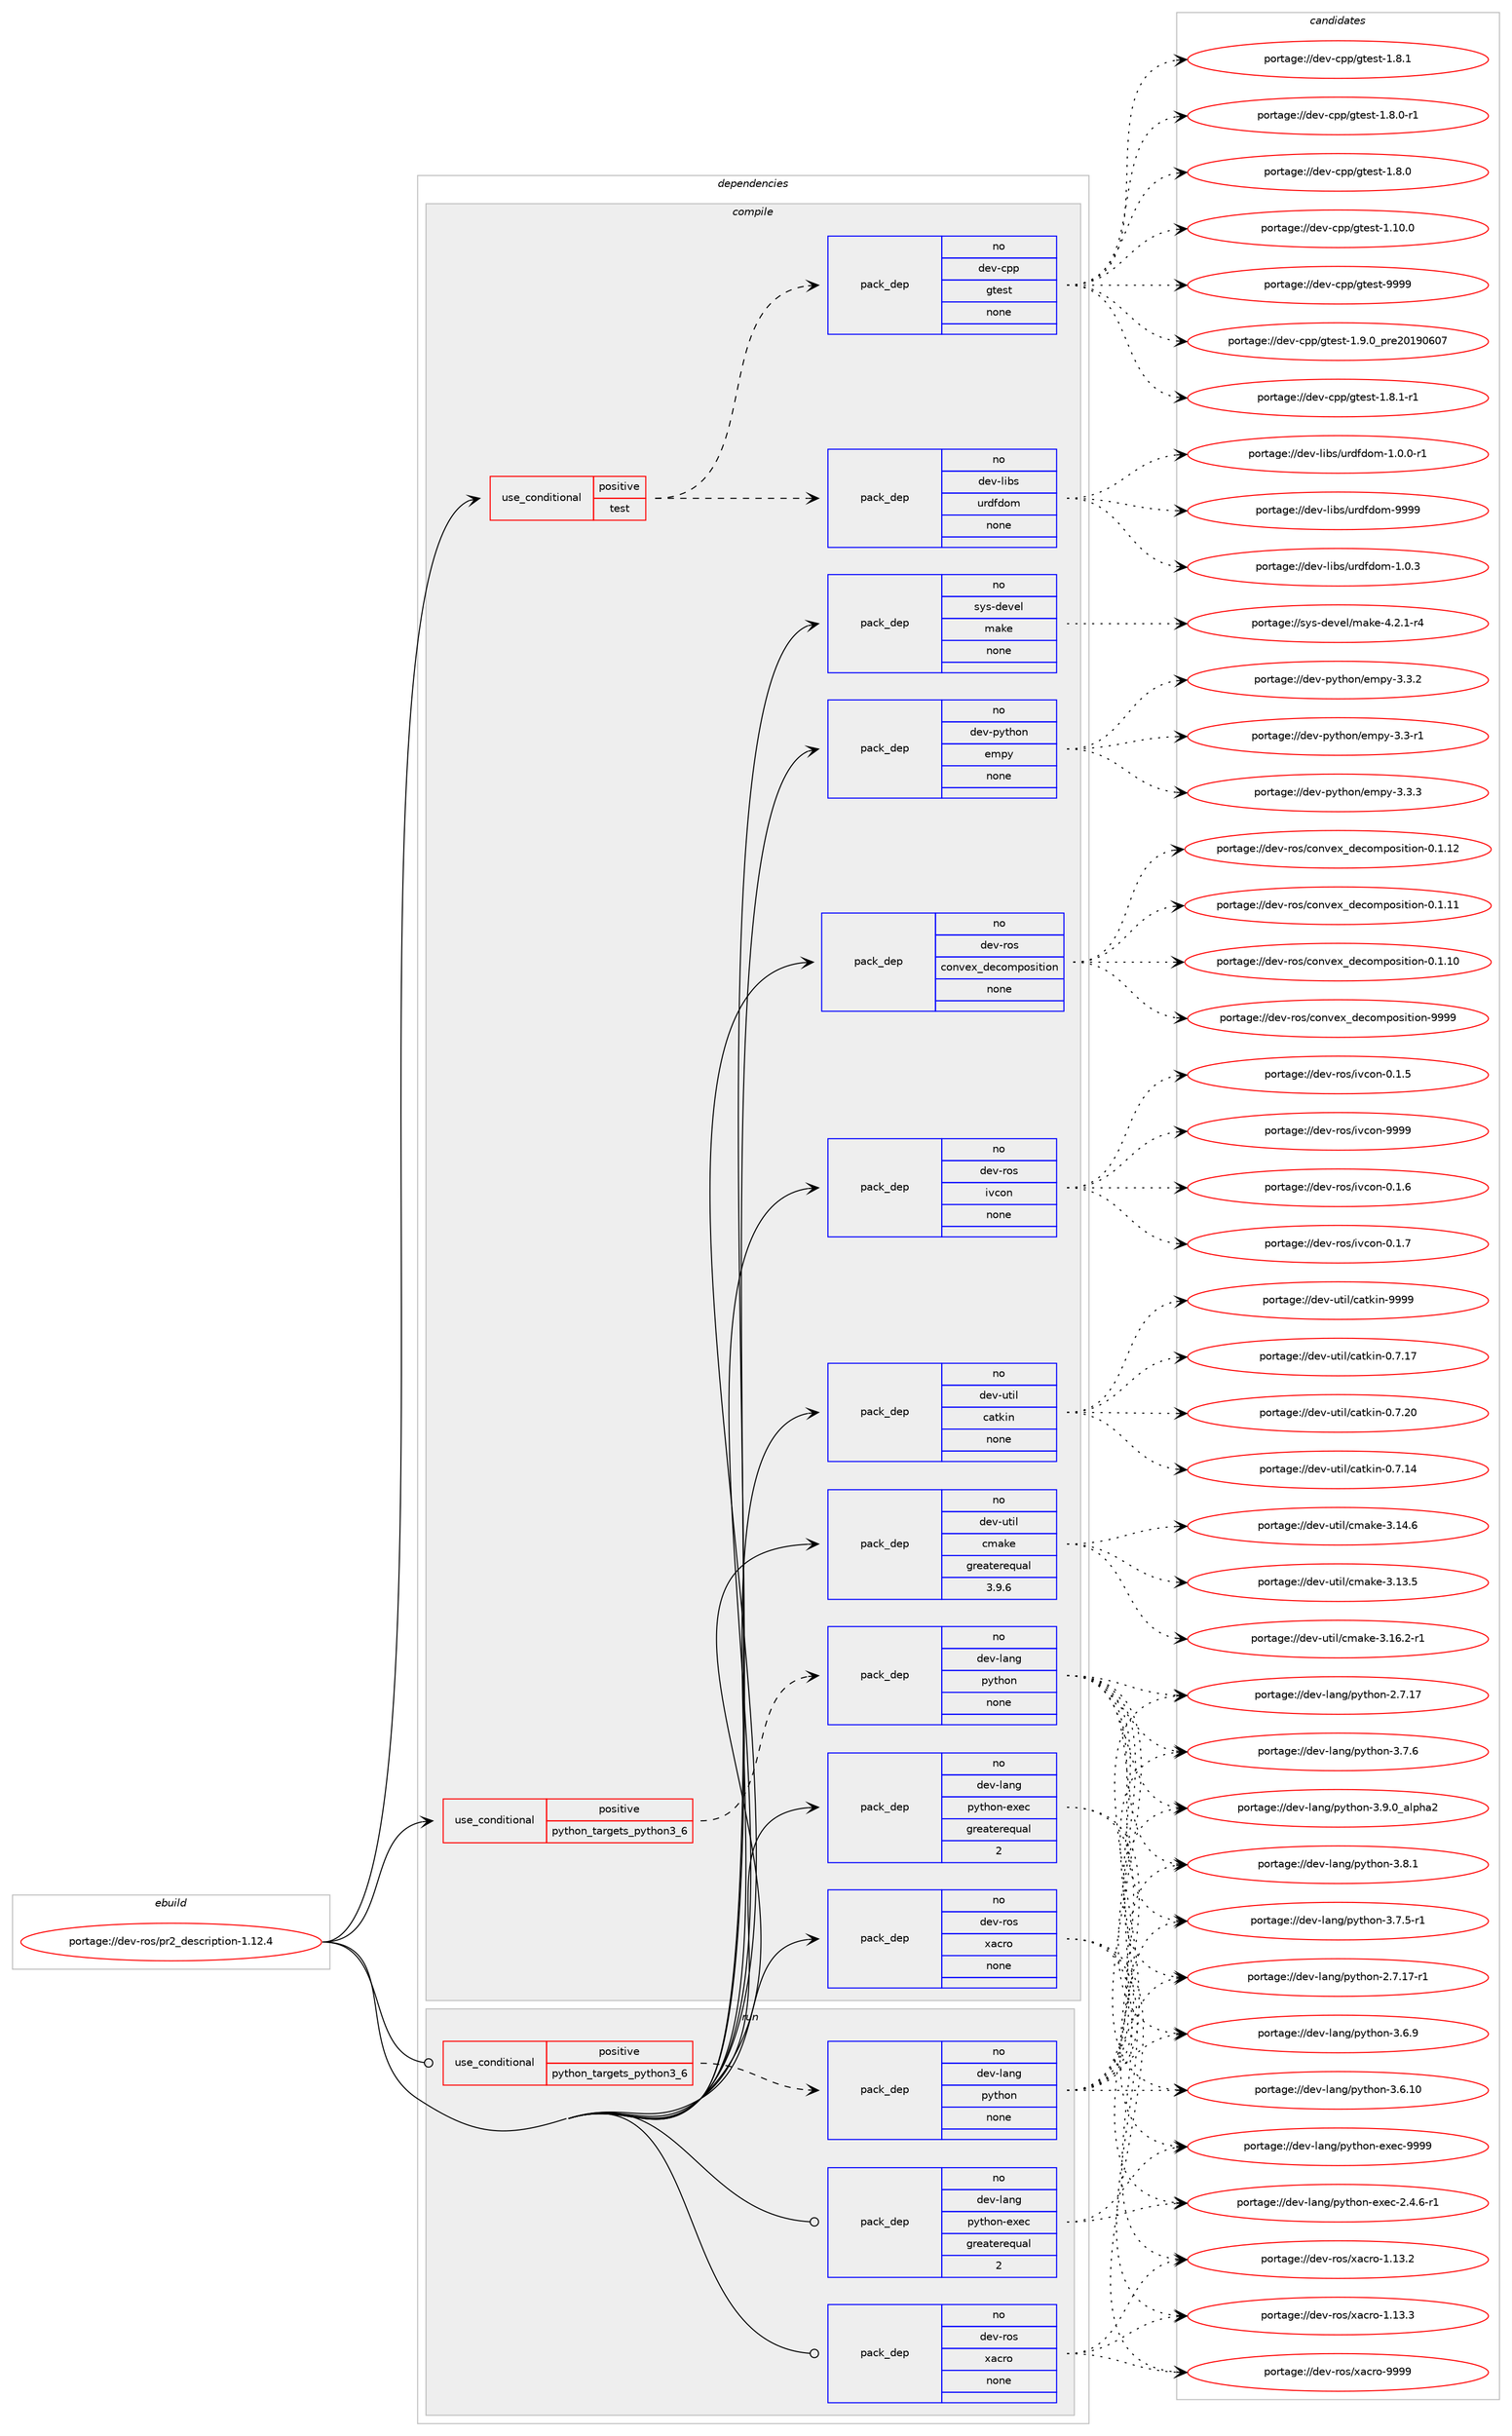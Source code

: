 digraph prolog {

# *************
# Graph options
# *************

newrank=true;
concentrate=true;
compound=true;
graph [rankdir=LR,fontname=Helvetica,fontsize=10,ranksep=1.5];#, ranksep=2.5, nodesep=0.2];
edge  [arrowhead=vee];
node  [fontname=Helvetica,fontsize=10];

# **********
# The ebuild
# **********

subgraph cluster_leftcol {
color=gray;
label=<<i>ebuild</i>>;
id [label="portage://dev-ros/pr2_description-1.12.4", color=red, width=4, href="../dev-ros/pr2_description-1.12.4.svg"];
}

# ****************
# The dependencies
# ****************

subgraph cluster_midcol {
color=gray;
label=<<i>dependencies</i>>;
subgraph cluster_compile {
fillcolor="#eeeeee";
style=filled;
label=<<i>compile</i>>;
subgraph cond98972 {
dependency393332 [label=<<TABLE BORDER="0" CELLBORDER="1" CELLSPACING="0" CELLPADDING="4"><TR><TD ROWSPAN="3" CELLPADDING="10">use_conditional</TD></TR><TR><TD>positive</TD></TR><TR><TD>python_targets_python3_6</TD></TR></TABLE>>, shape=none, color=red];
subgraph pack289507 {
dependency393333 [label=<<TABLE BORDER="0" CELLBORDER="1" CELLSPACING="0" CELLPADDING="4" WIDTH="220"><TR><TD ROWSPAN="6" CELLPADDING="30">pack_dep</TD></TR><TR><TD WIDTH="110">no</TD></TR><TR><TD>dev-lang</TD></TR><TR><TD>python</TD></TR><TR><TD>none</TD></TR><TR><TD></TD></TR></TABLE>>, shape=none, color=blue];
}
dependency393332:e -> dependency393333:w [weight=20,style="dashed",arrowhead="vee"];
}
id:e -> dependency393332:w [weight=20,style="solid",arrowhead="vee"];
subgraph cond98973 {
dependency393334 [label=<<TABLE BORDER="0" CELLBORDER="1" CELLSPACING="0" CELLPADDING="4"><TR><TD ROWSPAN="3" CELLPADDING="10">use_conditional</TD></TR><TR><TD>positive</TD></TR><TR><TD>test</TD></TR></TABLE>>, shape=none, color=red];
subgraph pack289508 {
dependency393335 [label=<<TABLE BORDER="0" CELLBORDER="1" CELLSPACING="0" CELLPADDING="4" WIDTH="220"><TR><TD ROWSPAN="6" CELLPADDING="30">pack_dep</TD></TR><TR><TD WIDTH="110">no</TD></TR><TR><TD>dev-libs</TD></TR><TR><TD>urdfdom</TD></TR><TR><TD>none</TD></TR><TR><TD></TD></TR></TABLE>>, shape=none, color=blue];
}
dependency393334:e -> dependency393335:w [weight=20,style="dashed",arrowhead="vee"];
subgraph pack289509 {
dependency393336 [label=<<TABLE BORDER="0" CELLBORDER="1" CELLSPACING="0" CELLPADDING="4" WIDTH="220"><TR><TD ROWSPAN="6" CELLPADDING="30">pack_dep</TD></TR><TR><TD WIDTH="110">no</TD></TR><TR><TD>dev-cpp</TD></TR><TR><TD>gtest</TD></TR><TR><TD>none</TD></TR><TR><TD></TD></TR></TABLE>>, shape=none, color=blue];
}
dependency393334:e -> dependency393336:w [weight=20,style="dashed",arrowhead="vee"];
}
id:e -> dependency393334:w [weight=20,style="solid",arrowhead="vee"];
subgraph pack289510 {
dependency393337 [label=<<TABLE BORDER="0" CELLBORDER="1" CELLSPACING="0" CELLPADDING="4" WIDTH="220"><TR><TD ROWSPAN="6" CELLPADDING="30">pack_dep</TD></TR><TR><TD WIDTH="110">no</TD></TR><TR><TD>dev-lang</TD></TR><TR><TD>python-exec</TD></TR><TR><TD>greaterequal</TD></TR><TR><TD>2</TD></TR></TABLE>>, shape=none, color=blue];
}
id:e -> dependency393337:w [weight=20,style="solid",arrowhead="vee"];
subgraph pack289511 {
dependency393338 [label=<<TABLE BORDER="0" CELLBORDER="1" CELLSPACING="0" CELLPADDING="4" WIDTH="220"><TR><TD ROWSPAN="6" CELLPADDING="30">pack_dep</TD></TR><TR><TD WIDTH="110">no</TD></TR><TR><TD>dev-python</TD></TR><TR><TD>empy</TD></TR><TR><TD>none</TD></TR><TR><TD></TD></TR></TABLE>>, shape=none, color=blue];
}
id:e -> dependency393338:w [weight=20,style="solid",arrowhead="vee"];
subgraph pack289512 {
dependency393339 [label=<<TABLE BORDER="0" CELLBORDER="1" CELLSPACING="0" CELLPADDING="4" WIDTH="220"><TR><TD ROWSPAN="6" CELLPADDING="30">pack_dep</TD></TR><TR><TD WIDTH="110">no</TD></TR><TR><TD>dev-ros</TD></TR><TR><TD>convex_decomposition</TD></TR><TR><TD>none</TD></TR><TR><TD></TD></TR></TABLE>>, shape=none, color=blue];
}
id:e -> dependency393339:w [weight=20,style="solid",arrowhead="vee"];
subgraph pack289513 {
dependency393340 [label=<<TABLE BORDER="0" CELLBORDER="1" CELLSPACING="0" CELLPADDING="4" WIDTH="220"><TR><TD ROWSPAN="6" CELLPADDING="30">pack_dep</TD></TR><TR><TD WIDTH="110">no</TD></TR><TR><TD>dev-ros</TD></TR><TR><TD>ivcon</TD></TR><TR><TD>none</TD></TR><TR><TD></TD></TR></TABLE>>, shape=none, color=blue];
}
id:e -> dependency393340:w [weight=20,style="solid",arrowhead="vee"];
subgraph pack289514 {
dependency393341 [label=<<TABLE BORDER="0" CELLBORDER="1" CELLSPACING="0" CELLPADDING="4" WIDTH="220"><TR><TD ROWSPAN="6" CELLPADDING="30">pack_dep</TD></TR><TR><TD WIDTH="110">no</TD></TR><TR><TD>dev-ros</TD></TR><TR><TD>xacro</TD></TR><TR><TD>none</TD></TR><TR><TD></TD></TR></TABLE>>, shape=none, color=blue];
}
id:e -> dependency393341:w [weight=20,style="solid",arrowhead="vee"];
subgraph pack289515 {
dependency393342 [label=<<TABLE BORDER="0" CELLBORDER="1" CELLSPACING="0" CELLPADDING="4" WIDTH="220"><TR><TD ROWSPAN="6" CELLPADDING="30">pack_dep</TD></TR><TR><TD WIDTH="110">no</TD></TR><TR><TD>dev-util</TD></TR><TR><TD>catkin</TD></TR><TR><TD>none</TD></TR><TR><TD></TD></TR></TABLE>>, shape=none, color=blue];
}
id:e -> dependency393342:w [weight=20,style="solid",arrowhead="vee"];
subgraph pack289516 {
dependency393343 [label=<<TABLE BORDER="0" CELLBORDER="1" CELLSPACING="0" CELLPADDING="4" WIDTH="220"><TR><TD ROWSPAN="6" CELLPADDING="30">pack_dep</TD></TR><TR><TD WIDTH="110">no</TD></TR><TR><TD>dev-util</TD></TR><TR><TD>cmake</TD></TR><TR><TD>greaterequal</TD></TR><TR><TD>3.9.6</TD></TR></TABLE>>, shape=none, color=blue];
}
id:e -> dependency393343:w [weight=20,style="solid",arrowhead="vee"];
subgraph pack289517 {
dependency393344 [label=<<TABLE BORDER="0" CELLBORDER="1" CELLSPACING="0" CELLPADDING="4" WIDTH="220"><TR><TD ROWSPAN="6" CELLPADDING="30">pack_dep</TD></TR><TR><TD WIDTH="110">no</TD></TR><TR><TD>sys-devel</TD></TR><TR><TD>make</TD></TR><TR><TD>none</TD></TR><TR><TD></TD></TR></TABLE>>, shape=none, color=blue];
}
id:e -> dependency393344:w [weight=20,style="solid",arrowhead="vee"];
}
subgraph cluster_compileandrun {
fillcolor="#eeeeee";
style=filled;
label=<<i>compile and run</i>>;
}
subgraph cluster_run {
fillcolor="#eeeeee";
style=filled;
label=<<i>run</i>>;
subgraph cond98974 {
dependency393345 [label=<<TABLE BORDER="0" CELLBORDER="1" CELLSPACING="0" CELLPADDING="4"><TR><TD ROWSPAN="3" CELLPADDING="10">use_conditional</TD></TR><TR><TD>positive</TD></TR><TR><TD>python_targets_python3_6</TD></TR></TABLE>>, shape=none, color=red];
subgraph pack289518 {
dependency393346 [label=<<TABLE BORDER="0" CELLBORDER="1" CELLSPACING="0" CELLPADDING="4" WIDTH="220"><TR><TD ROWSPAN="6" CELLPADDING="30">pack_dep</TD></TR><TR><TD WIDTH="110">no</TD></TR><TR><TD>dev-lang</TD></TR><TR><TD>python</TD></TR><TR><TD>none</TD></TR><TR><TD></TD></TR></TABLE>>, shape=none, color=blue];
}
dependency393345:e -> dependency393346:w [weight=20,style="dashed",arrowhead="vee"];
}
id:e -> dependency393345:w [weight=20,style="solid",arrowhead="odot"];
subgraph pack289519 {
dependency393347 [label=<<TABLE BORDER="0" CELLBORDER="1" CELLSPACING="0" CELLPADDING="4" WIDTH="220"><TR><TD ROWSPAN="6" CELLPADDING="30">pack_dep</TD></TR><TR><TD WIDTH="110">no</TD></TR><TR><TD>dev-lang</TD></TR><TR><TD>python-exec</TD></TR><TR><TD>greaterequal</TD></TR><TR><TD>2</TD></TR></TABLE>>, shape=none, color=blue];
}
id:e -> dependency393347:w [weight=20,style="solid",arrowhead="odot"];
subgraph pack289520 {
dependency393348 [label=<<TABLE BORDER="0" CELLBORDER="1" CELLSPACING="0" CELLPADDING="4" WIDTH="220"><TR><TD ROWSPAN="6" CELLPADDING="30">pack_dep</TD></TR><TR><TD WIDTH="110">no</TD></TR><TR><TD>dev-ros</TD></TR><TR><TD>xacro</TD></TR><TR><TD>none</TD></TR><TR><TD></TD></TR></TABLE>>, shape=none, color=blue];
}
id:e -> dependency393348:w [weight=20,style="solid",arrowhead="odot"];
}
}

# **************
# The candidates
# **************

subgraph cluster_choices {
rank=same;
color=gray;
label=<<i>candidates</i>>;

subgraph choice289507 {
color=black;
nodesep=1;
choice10010111845108971101034711212111610411111045514657464895971081121049750 [label="portage://dev-lang/python-3.9.0_alpha2", color=red, width=4,href="../dev-lang/python-3.9.0_alpha2.svg"];
choice100101118451089711010347112121116104111110455146564649 [label="portage://dev-lang/python-3.8.1", color=red, width=4,href="../dev-lang/python-3.8.1.svg"];
choice100101118451089711010347112121116104111110455146554654 [label="portage://dev-lang/python-3.7.6", color=red, width=4,href="../dev-lang/python-3.7.6.svg"];
choice1001011184510897110103471121211161041111104551465546534511449 [label="portage://dev-lang/python-3.7.5-r1", color=red, width=4,href="../dev-lang/python-3.7.5-r1.svg"];
choice100101118451089711010347112121116104111110455146544657 [label="portage://dev-lang/python-3.6.9", color=red, width=4,href="../dev-lang/python-3.6.9.svg"];
choice10010111845108971101034711212111610411111045514654464948 [label="portage://dev-lang/python-3.6.10", color=red, width=4,href="../dev-lang/python-3.6.10.svg"];
choice100101118451089711010347112121116104111110455046554649554511449 [label="portage://dev-lang/python-2.7.17-r1", color=red, width=4,href="../dev-lang/python-2.7.17-r1.svg"];
choice10010111845108971101034711212111610411111045504655464955 [label="portage://dev-lang/python-2.7.17", color=red, width=4,href="../dev-lang/python-2.7.17.svg"];
dependency393333:e -> choice10010111845108971101034711212111610411111045514657464895971081121049750:w [style=dotted,weight="100"];
dependency393333:e -> choice100101118451089711010347112121116104111110455146564649:w [style=dotted,weight="100"];
dependency393333:e -> choice100101118451089711010347112121116104111110455146554654:w [style=dotted,weight="100"];
dependency393333:e -> choice1001011184510897110103471121211161041111104551465546534511449:w [style=dotted,weight="100"];
dependency393333:e -> choice100101118451089711010347112121116104111110455146544657:w [style=dotted,weight="100"];
dependency393333:e -> choice10010111845108971101034711212111610411111045514654464948:w [style=dotted,weight="100"];
dependency393333:e -> choice100101118451089711010347112121116104111110455046554649554511449:w [style=dotted,weight="100"];
dependency393333:e -> choice10010111845108971101034711212111610411111045504655464955:w [style=dotted,weight="100"];
}
subgraph choice289508 {
color=black;
nodesep=1;
choice1001011184510810598115471171141001021001111094557575757 [label="portage://dev-libs/urdfdom-9999", color=red, width=4,href="../dev-libs/urdfdom-9999.svg"];
choice100101118451081059811547117114100102100111109454946484651 [label="portage://dev-libs/urdfdom-1.0.3", color=red, width=4,href="../dev-libs/urdfdom-1.0.3.svg"];
choice1001011184510810598115471171141001021001111094549464846484511449 [label="portage://dev-libs/urdfdom-1.0.0-r1", color=red, width=4,href="../dev-libs/urdfdom-1.0.0-r1.svg"];
dependency393335:e -> choice1001011184510810598115471171141001021001111094557575757:w [style=dotted,weight="100"];
dependency393335:e -> choice100101118451081059811547117114100102100111109454946484651:w [style=dotted,weight="100"];
dependency393335:e -> choice1001011184510810598115471171141001021001111094549464846484511449:w [style=dotted,weight="100"];
}
subgraph choice289509 {
color=black;
nodesep=1;
choice1001011184599112112471031161011151164557575757 [label="portage://dev-cpp/gtest-9999", color=red, width=4,href="../dev-cpp/gtest-9999.svg"];
choice100101118459911211247103116101115116454946574648951121141015048495748544855 [label="portage://dev-cpp/gtest-1.9.0_pre20190607", color=red, width=4,href="../dev-cpp/gtest-1.9.0_pre20190607.svg"];
choice1001011184599112112471031161011151164549465646494511449 [label="portage://dev-cpp/gtest-1.8.1-r1", color=red, width=4,href="../dev-cpp/gtest-1.8.1-r1.svg"];
choice100101118459911211247103116101115116454946564649 [label="portage://dev-cpp/gtest-1.8.1", color=red, width=4,href="../dev-cpp/gtest-1.8.1.svg"];
choice1001011184599112112471031161011151164549465646484511449 [label="portage://dev-cpp/gtest-1.8.0-r1", color=red, width=4,href="../dev-cpp/gtest-1.8.0-r1.svg"];
choice100101118459911211247103116101115116454946564648 [label="portage://dev-cpp/gtest-1.8.0", color=red, width=4,href="../dev-cpp/gtest-1.8.0.svg"];
choice10010111845991121124710311610111511645494649484648 [label="portage://dev-cpp/gtest-1.10.0", color=red, width=4,href="../dev-cpp/gtest-1.10.0.svg"];
dependency393336:e -> choice1001011184599112112471031161011151164557575757:w [style=dotted,weight="100"];
dependency393336:e -> choice100101118459911211247103116101115116454946574648951121141015048495748544855:w [style=dotted,weight="100"];
dependency393336:e -> choice1001011184599112112471031161011151164549465646494511449:w [style=dotted,weight="100"];
dependency393336:e -> choice100101118459911211247103116101115116454946564649:w [style=dotted,weight="100"];
dependency393336:e -> choice1001011184599112112471031161011151164549465646484511449:w [style=dotted,weight="100"];
dependency393336:e -> choice100101118459911211247103116101115116454946564648:w [style=dotted,weight="100"];
dependency393336:e -> choice10010111845991121124710311610111511645494649484648:w [style=dotted,weight="100"];
}
subgraph choice289510 {
color=black;
nodesep=1;
choice10010111845108971101034711212111610411111045101120101994557575757 [label="portage://dev-lang/python-exec-9999", color=red, width=4,href="../dev-lang/python-exec-9999.svg"];
choice10010111845108971101034711212111610411111045101120101994550465246544511449 [label="portage://dev-lang/python-exec-2.4.6-r1", color=red, width=4,href="../dev-lang/python-exec-2.4.6-r1.svg"];
dependency393337:e -> choice10010111845108971101034711212111610411111045101120101994557575757:w [style=dotted,weight="100"];
dependency393337:e -> choice10010111845108971101034711212111610411111045101120101994550465246544511449:w [style=dotted,weight="100"];
}
subgraph choice289511 {
color=black;
nodesep=1;
choice1001011184511212111610411111047101109112121455146514651 [label="portage://dev-python/empy-3.3.3", color=red, width=4,href="../dev-python/empy-3.3.3.svg"];
choice1001011184511212111610411111047101109112121455146514650 [label="portage://dev-python/empy-3.3.2", color=red, width=4,href="../dev-python/empy-3.3.2.svg"];
choice1001011184511212111610411111047101109112121455146514511449 [label="portage://dev-python/empy-3.3-r1", color=red, width=4,href="../dev-python/empy-3.3-r1.svg"];
dependency393338:e -> choice1001011184511212111610411111047101109112121455146514651:w [style=dotted,weight="100"];
dependency393338:e -> choice1001011184511212111610411111047101109112121455146514650:w [style=dotted,weight="100"];
dependency393338:e -> choice1001011184511212111610411111047101109112121455146514511449:w [style=dotted,weight="100"];
}
subgraph choice289512 {
color=black;
nodesep=1;
choice10010111845114111115479911111011810112095100101991111091121111151051161051111104557575757 [label="portage://dev-ros/convex_decomposition-9999", color=red, width=4,href="../dev-ros/convex_decomposition-9999.svg"];
choice100101118451141111154799111110118101120951001019911110911211111510511610511111045484649464950 [label="portage://dev-ros/convex_decomposition-0.1.12", color=red, width=4,href="../dev-ros/convex_decomposition-0.1.12.svg"];
choice100101118451141111154799111110118101120951001019911110911211111510511610511111045484649464949 [label="portage://dev-ros/convex_decomposition-0.1.11", color=red, width=4,href="../dev-ros/convex_decomposition-0.1.11.svg"];
choice100101118451141111154799111110118101120951001019911110911211111510511610511111045484649464948 [label="portage://dev-ros/convex_decomposition-0.1.10", color=red, width=4,href="../dev-ros/convex_decomposition-0.1.10.svg"];
dependency393339:e -> choice10010111845114111115479911111011810112095100101991111091121111151051161051111104557575757:w [style=dotted,weight="100"];
dependency393339:e -> choice100101118451141111154799111110118101120951001019911110911211111510511610511111045484649464950:w [style=dotted,weight="100"];
dependency393339:e -> choice100101118451141111154799111110118101120951001019911110911211111510511610511111045484649464949:w [style=dotted,weight="100"];
dependency393339:e -> choice100101118451141111154799111110118101120951001019911110911211111510511610511111045484649464948:w [style=dotted,weight="100"];
}
subgraph choice289513 {
color=black;
nodesep=1;
choice1001011184511411111547105118991111104557575757 [label="portage://dev-ros/ivcon-9999", color=red, width=4,href="../dev-ros/ivcon-9999.svg"];
choice100101118451141111154710511899111110454846494655 [label="portage://dev-ros/ivcon-0.1.7", color=red, width=4,href="../dev-ros/ivcon-0.1.7.svg"];
choice100101118451141111154710511899111110454846494654 [label="portage://dev-ros/ivcon-0.1.6", color=red, width=4,href="../dev-ros/ivcon-0.1.6.svg"];
choice100101118451141111154710511899111110454846494653 [label="portage://dev-ros/ivcon-0.1.5", color=red, width=4,href="../dev-ros/ivcon-0.1.5.svg"];
dependency393340:e -> choice1001011184511411111547105118991111104557575757:w [style=dotted,weight="100"];
dependency393340:e -> choice100101118451141111154710511899111110454846494655:w [style=dotted,weight="100"];
dependency393340:e -> choice100101118451141111154710511899111110454846494654:w [style=dotted,weight="100"];
dependency393340:e -> choice100101118451141111154710511899111110454846494653:w [style=dotted,weight="100"];
}
subgraph choice289514 {
color=black;
nodesep=1;
choice100101118451141111154712097991141114557575757 [label="portage://dev-ros/xacro-9999", color=red, width=4,href="../dev-ros/xacro-9999.svg"];
choice1001011184511411111547120979911411145494649514651 [label="portage://dev-ros/xacro-1.13.3", color=red, width=4,href="../dev-ros/xacro-1.13.3.svg"];
choice1001011184511411111547120979911411145494649514650 [label="portage://dev-ros/xacro-1.13.2", color=red, width=4,href="../dev-ros/xacro-1.13.2.svg"];
dependency393341:e -> choice100101118451141111154712097991141114557575757:w [style=dotted,weight="100"];
dependency393341:e -> choice1001011184511411111547120979911411145494649514651:w [style=dotted,weight="100"];
dependency393341:e -> choice1001011184511411111547120979911411145494649514650:w [style=dotted,weight="100"];
}
subgraph choice289515 {
color=black;
nodesep=1;
choice100101118451171161051084799971161071051104557575757 [label="portage://dev-util/catkin-9999", color=red, width=4,href="../dev-util/catkin-9999.svg"];
choice1001011184511711610510847999711610710511045484655465048 [label="portage://dev-util/catkin-0.7.20", color=red, width=4,href="../dev-util/catkin-0.7.20.svg"];
choice1001011184511711610510847999711610710511045484655464955 [label="portage://dev-util/catkin-0.7.17", color=red, width=4,href="../dev-util/catkin-0.7.17.svg"];
choice1001011184511711610510847999711610710511045484655464952 [label="portage://dev-util/catkin-0.7.14", color=red, width=4,href="../dev-util/catkin-0.7.14.svg"];
dependency393342:e -> choice100101118451171161051084799971161071051104557575757:w [style=dotted,weight="100"];
dependency393342:e -> choice1001011184511711610510847999711610710511045484655465048:w [style=dotted,weight="100"];
dependency393342:e -> choice1001011184511711610510847999711610710511045484655464955:w [style=dotted,weight="100"];
dependency393342:e -> choice1001011184511711610510847999711610710511045484655464952:w [style=dotted,weight="100"];
}
subgraph choice289516 {
color=black;
nodesep=1;
choice10010111845117116105108479910997107101455146495446504511449 [label="portage://dev-util/cmake-3.16.2-r1", color=red, width=4,href="../dev-util/cmake-3.16.2-r1.svg"];
choice1001011184511711610510847991099710710145514649524654 [label="portage://dev-util/cmake-3.14.6", color=red, width=4,href="../dev-util/cmake-3.14.6.svg"];
choice1001011184511711610510847991099710710145514649514653 [label="portage://dev-util/cmake-3.13.5", color=red, width=4,href="../dev-util/cmake-3.13.5.svg"];
dependency393343:e -> choice10010111845117116105108479910997107101455146495446504511449:w [style=dotted,weight="100"];
dependency393343:e -> choice1001011184511711610510847991099710710145514649524654:w [style=dotted,weight="100"];
dependency393343:e -> choice1001011184511711610510847991099710710145514649514653:w [style=dotted,weight="100"];
}
subgraph choice289517 {
color=black;
nodesep=1;
choice1151211154510010111810110847109971071014552465046494511452 [label="portage://sys-devel/make-4.2.1-r4", color=red, width=4,href="../sys-devel/make-4.2.1-r4.svg"];
dependency393344:e -> choice1151211154510010111810110847109971071014552465046494511452:w [style=dotted,weight="100"];
}
subgraph choice289518 {
color=black;
nodesep=1;
choice10010111845108971101034711212111610411111045514657464895971081121049750 [label="portage://dev-lang/python-3.9.0_alpha2", color=red, width=4,href="../dev-lang/python-3.9.0_alpha2.svg"];
choice100101118451089711010347112121116104111110455146564649 [label="portage://dev-lang/python-3.8.1", color=red, width=4,href="../dev-lang/python-3.8.1.svg"];
choice100101118451089711010347112121116104111110455146554654 [label="portage://dev-lang/python-3.7.6", color=red, width=4,href="../dev-lang/python-3.7.6.svg"];
choice1001011184510897110103471121211161041111104551465546534511449 [label="portage://dev-lang/python-3.7.5-r1", color=red, width=4,href="../dev-lang/python-3.7.5-r1.svg"];
choice100101118451089711010347112121116104111110455146544657 [label="portage://dev-lang/python-3.6.9", color=red, width=4,href="../dev-lang/python-3.6.9.svg"];
choice10010111845108971101034711212111610411111045514654464948 [label="portage://dev-lang/python-3.6.10", color=red, width=4,href="../dev-lang/python-3.6.10.svg"];
choice100101118451089711010347112121116104111110455046554649554511449 [label="portage://dev-lang/python-2.7.17-r1", color=red, width=4,href="../dev-lang/python-2.7.17-r1.svg"];
choice10010111845108971101034711212111610411111045504655464955 [label="portage://dev-lang/python-2.7.17", color=red, width=4,href="../dev-lang/python-2.7.17.svg"];
dependency393346:e -> choice10010111845108971101034711212111610411111045514657464895971081121049750:w [style=dotted,weight="100"];
dependency393346:e -> choice100101118451089711010347112121116104111110455146564649:w [style=dotted,weight="100"];
dependency393346:e -> choice100101118451089711010347112121116104111110455146554654:w [style=dotted,weight="100"];
dependency393346:e -> choice1001011184510897110103471121211161041111104551465546534511449:w [style=dotted,weight="100"];
dependency393346:e -> choice100101118451089711010347112121116104111110455146544657:w [style=dotted,weight="100"];
dependency393346:e -> choice10010111845108971101034711212111610411111045514654464948:w [style=dotted,weight="100"];
dependency393346:e -> choice100101118451089711010347112121116104111110455046554649554511449:w [style=dotted,weight="100"];
dependency393346:e -> choice10010111845108971101034711212111610411111045504655464955:w [style=dotted,weight="100"];
}
subgraph choice289519 {
color=black;
nodesep=1;
choice10010111845108971101034711212111610411111045101120101994557575757 [label="portage://dev-lang/python-exec-9999", color=red, width=4,href="../dev-lang/python-exec-9999.svg"];
choice10010111845108971101034711212111610411111045101120101994550465246544511449 [label="portage://dev-lang/python-exec-2.4.6-r1", color=red, width=4,href="../dev-lang/python-exec-2.4.6-r1.svg"];
dependency393347:e -> choice10010111845108971101034711212111610411111045101120101994557575757:w [style=dotted,weight="100"];
dependency393347:e -> choice10010111845108971101034711212111610411111045101120101994550465246544511449:w [style=dotted,weight="100"];
}
subgraph choice289520 {
color=black;
nodesep=1;
choice100101118451141111154712097991141114557575757 [label="portage://dev-ros/xacro-9999", color=red, width=4,href="../dev-ros/xacro-9999.svg"];
choice1001011184511411111547120979911411145494649514651 [label="portage://dev-ros/xacro-1.13.3", color=red, width=4,href="../dev-ros/xacro-1.13.3.svg"];
choice1001011184511411111547120979911411145494649514650 [label="portage://dev-ros/xacro-1.13.2", color=red, width=4,href="../dev-ros/xacro-1.13.2.svg"];
dependency393348:e -> choice100101118451141111154712097991141114557575757:w [style=dotted,weight="100"];
dependency393348:e -> choice1001011184511411111547120979911411145494649514651:w [style=dotted,weight="100"];
dependency393348:e -> choice1001011184511411111547120979911411145494649514650:w [style=dotted,weight="100"];
}
}

}
